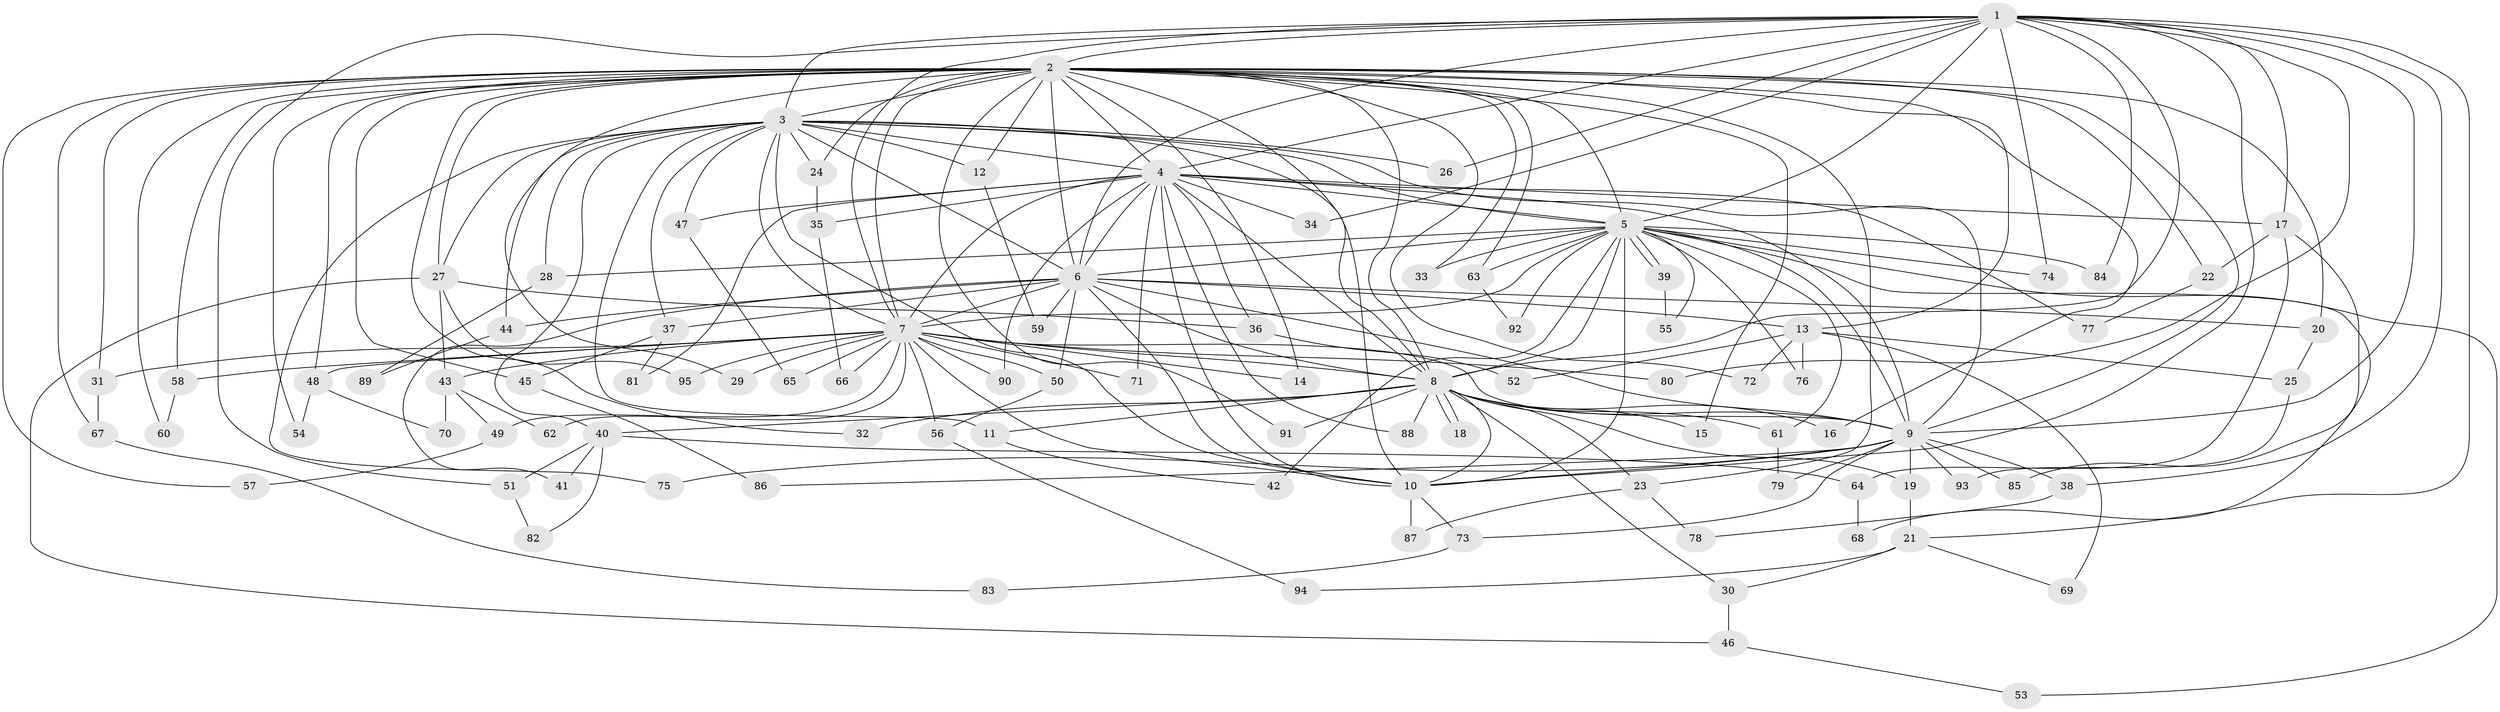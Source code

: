 // Generated by graph-tools (version 1.1) at 2025/49/03/09/25 03:49:34]
// undirected, 95 vertices, 215 edges
graph export_dot {
graph [start="1"]
  node [color=gray90,style=filled];
  1;
  2;
  3;
  4;
  5;
  6;
  7;
  8;
  9;
  10;
  11;
  12;
  13;
  14;
  15;
  16;
  17;
  18;
  19;
  20;
  21;
  22;
  23;
  24;
  25;
  26;
  27;
  28;
  29;
  30;
  31;
  32;
  33;
  34;
  35;
  36;
  37;
  38;
  39;
  40;
  41;
  42;
  43;
  44;
  45;
  46;
  47;
  48;
  49;
  50;
  51;
  52;
  53;
  54;
  55;
  56;
  57;
  58;
  59;
  60;
  61;
  62;
  63;
  64;
  65;
  66;
  67;
  68;
  69;
  70;
  71;
  72;
  73;
  74;
  75;
  76;
  77;
  78;
  79;
  80;
  81;
  82;
  83;
  84;
  85;
  86;
  87;
  88;
  89;
  90;
  91;
  92;
  93;
  94;
  95;
  1 -- 2;
  1 -- 3;
  1 -- 4;
  1 -- 5;
  1 -- 6;
  1 -- 7;
  1 -- 8;
  1 -- 9;
  1 -- 10;
  1 -- 17;
  1 -- 21;
  1 -- 26;
  1 -- 34;
  1 -- 38;
  1 -- 51;
  1 -- 74;
  1 -- 80;
  1 -- 84;
  2 -- 3;
  2 -- 4;
  2 -- 5;
  2 -- 6;
  2 -- 7;
  2 -- 8;
  2 -- 9;
  2 -- 10;
  2 -- 12;
  2 -- 13;
  2 -- 14;
  2 -- 15;
  2 -- 16;
  2 -- 20;
  2 -- 22;
  2 -- 23;
  2 -- 24;
  2 -- 27;
  2 -- 29;
  2 -- 31;
  2 -- 32;
  2 -- 33;
  2 -- 45;
  2 -- 48;
  2 -- 54;
  2 -- 57;
  2 -- 58;
  2 -- 60;
  2 -- 63;
  2 -- 67;
  2 -- 72;
  2 -- 91;
  3 -- 4;
  3 -- 5;
  3 -- 6;
  3 -- 7;
  3 -- 8;
  3 -- 9;
  3 -- 10;
  3 -- 11;
  3 -- 12;
  3 -- 24;
  3 -- 26;
  3 -- 27;
  3 -- 28;
  3 -- 37;
  3 -- 40;
  3 -- 44;
  3 -- 47;
  3 -- 75;
  4 -- 5;
  4 -- 6;
  4 -- 7;
  4 -- 8;
  4 -- 9;
  4 -- 10;
  4 -- 17;
  4 -- 34;
  4 -- 35;
  4 -- 36;
  4 -- 47;
  4 -- 71;
  4 -- 77;
  4 -- 81;
  4 -- 88;
  4 -- 90;
  5 -- 6;
  5 -- 7;
  5 -- 8;
  5 -- 9;
  5 -- 10;
  5 -- 28;
  5 -- 33;
  5 -- 39;
  5 -- 39;
  5 -- 42;
  5 -- 53;
  5 -- 55;
  5 -- 61;
  5 -- 63;
  5 -- 68;
  5 -- 74;
  5 -- 76;
  5 -- 84;
  5 -- 92;
  6 -- 7;
  6 -- 8;
  6 -- 9;
  6 -- 10;
  6 -- 13;
  6 -- 20;
  6 -- 37;
  6 -- 41;
  6 -- 44;
  6 -- 50;
  6 -- 59;
  7 -- 8;
  7 -- 9;
  7 -- 10;
  7 -- 14;
  7 -- 29;
  7 -- 31;
  7 -- 43;
  7 -- 48;
  7 -- 49;
  7 -- 50;
  7 -- 56;
  7 -- 58;
  7 -- 62;
  7 -- 65;
  7 -- 66;
  7 -- 71;
  7 -- 80;
  7 -- 90;
  7 -- 95;
  8 -- 9;
  8 -- 10;
  8 -- 11;
  8 -- 15;
  8 -- 16;
  8 -- 18;
  8 -- 18;
  8 -- 19;
  8 -- 23;
  8 -- 30;
  8 -- 32;
  8 -- 40;
  8 -- 61;
  8 -- 88;
  8 -- 91;
  9 -- 10;
  9 -- 19;
  9 -- 38;
  9 -- 73;
  9 -- 75;
  9 -- 79;
  9 -- 85;
  9 -- 86;
  9 -- 93;
  10 -- 73;
  10 -- 87;
  11 -- 42;
  12 -- 59;
  13 -- 25;
  13 -- 52;
  13 -- 69;
  13 -- 72;
  13 -- 76;
  17 -- 22;
  17 -- 64;
  17 -- 85;
  19 -- 21;
  20 -- 25;
  21 -- 30;
  21 -- 69;
  21 -- 94;
  22 -- 77;
  23 -- 78;
  23 -- 87;
  24 -- 35;
  25 -- 93;
  27 -- 36;
  27 -- 43;
  27 -- 46;
  27 -- 95;
  28 -- 89;
  30 -- 46;
  31 -- 67;
  35 -- 66;
  36 -- 52;
  37 -- 45;
  37 -- 81;
  38 -- 78;
  39 -- 55;
  40 -- 41;
  40 -- 51;
  40 -- 64;
  40 -- 82;
  43 -- 49;
  43 -- 62;
  43 -- 70;
  44 -- 89;
  45 -- 86;
  46 -- 53;
  47 -- 65;
  48 -- 54;
  48 -- 70;
  49 -- 57;
  50 -- 56;
  51 -- 82;
  56 -- 94;
  58 -- 60;
  61 -- 79;
  63 -- 92;
  64 -- 68;
  67 -- 83;
  73 -- 83;
}
